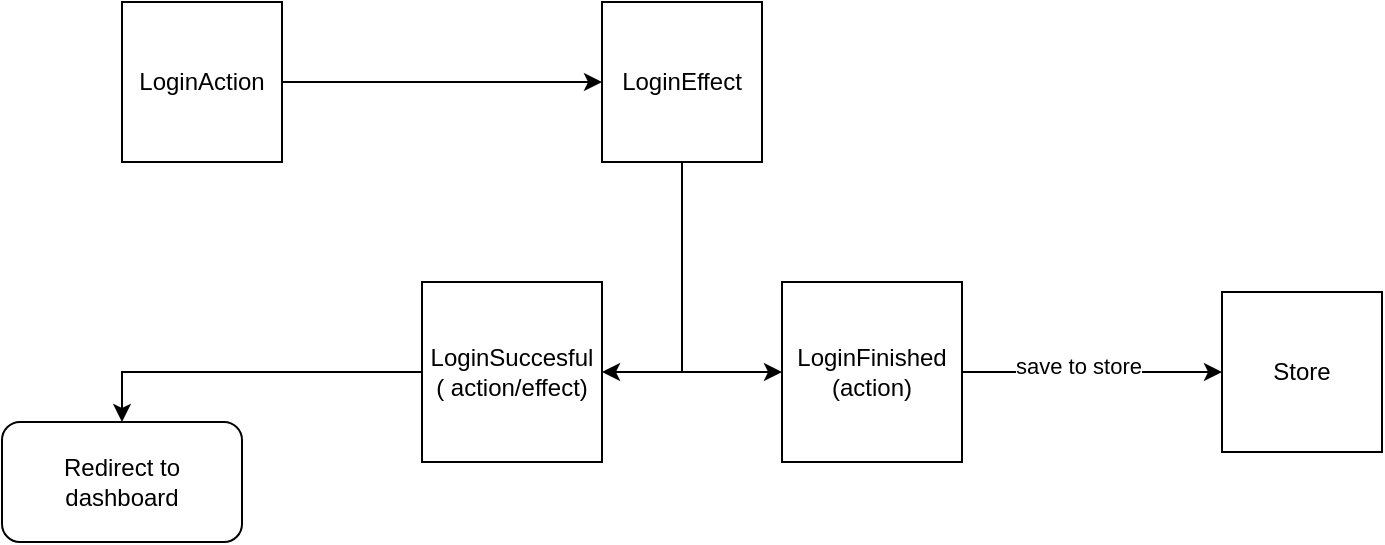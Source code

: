 <mxfile version="13.1.3">
    <diagram id="6hGFLwfOUW9BJ-s0fimq" name="Page-1">
        <mxGraphModel dx="1759" dy="815" grid="1" gridSize="10" guides="1" tooltips="1" connect="1" arrows="1" fold="1" page="1" pageScale="1" pageWidth="827" pageHeight="1169" math="0" shadow="0">
            <root>
                <mxCell id="0"/>
                <mxCell id="1" parent="0"/>
                <mxCell id="4" style="edgeStyle=orthogonalEdgeStyle;rounded=0;orthogonalLoop=1;jettySize=auto;html=1;entryX=0;entryY=0.5;entryDx=0;entryDy=0;" edge="1" parent="1" source="2" target="3">
                    <mxGeometry relative="1" as="geometry"/>
                </mxCell>
                <mxCell id="2" value="LoginAction" style="whiteSpace=wrap;html=1;aspect=fixed;" vertex="1" parent="1">
                    <mxGeometry x="150" y="140" width="80" height="80" as="geometry"/>
                </mxCell>
                <mxCell id="11" style="edgeStyle=orthogonalEdgeStyle;rounded=0;orthogonalLoop=1;jettySize=auto;html=1;entryX=0;entryY=0.5;entryDx=0;entryDy=0;exitX=0.5;exitY=1;exitDx=0;exitDy=0;" edge="1" parent="1" source="3" target="5">
                    <mxGeometry relative="1" as="geometry">
                        <mxPoint x="430" y="230" as="sourcePoint"/>
                    </mxGeometry>
                </mxCell>
                <mxCell id="12" style="edgeStyle=orthogonalEdgeStyle;rounded=0;orthogonalLoop=1;jettySize=auto;html=1;entryX=1;entryY=0.5;entryDx=0;entryDy=0;" edge="1" parent="1" source="3" target="7">
                    <mxGeometry relative="1" as="geometry"/>
                </mxCell>
                <mxCell id="3" value="LoginEffect" style="whiteSpace=wrap;html=1;aspect=fixed;" vertex="1" parent="1">
                    <mxGeometry x="390" y="140" width="80" height="80" as="geometry"/>
                </mxCell>
                <mxCell id="8" style="edgeStyle=orthogonalEdgeStyle;rounded=0;orthogonalLoop=1;jettySize=auto;html=1;entryX=0;entryY=0.5;entryDx=0;entryDy=0;" edge="1" parent="1" source="5" target="6">
                    <mxGeometry relative="1" as="geometry"/>
                </mxCell>
                <mxCell id="9" value="save to store" style="edgeLabel;html=1;align=center;verticalAlign=middle;resizable=0;points=[];" vertex="1" connectable="0" parent="8">
                    <mxGeometry x="-0.109" y="3" relative="1" as="geometry">
                        <mxPoint as="offset"/>
                    </mxGeometry>
                </mxCell>
                <mxCell id="5" value="LoginFinished (action)" style="whiteSpace=wrap;html=1;aspect=fixed;" vertex="1" parent="1">
                    <mxGeometry x="480" y="280" width="90" height="90" as="geometry"/>
                </mxCell>
                <mxCell id="6" value="Store" style="whiteSpace=wrap;html=1;aspect=fixed;" vertex="1" parent="1">
                    <mxGeometry x="700" y="285" width="80" height="80" as="geometry"/>
                </mxCell>
                <mxCell id="14" style="edgeStyle=orthogonalEdgeStyle;rounded=0;orthogonalLoop=1;jettySize=auto;html=1;entryX=0.5;entryY=0;entryDx=0;entryDy=0;" edge="1" parent="1" source="7" target="13">
                    <mxGeometry relative="1" as="geometry"/>
                </mxCell>
                <mxCell id="7" value="LoginSuccesful ( action/effect)" style="whiteSpace=wrap;html=1;aspect=fixed;" vertex="1" parent="1">
                    <mxGeometry x="300" y="280" width="90" height="90" as="geometry"/>
                </mxCell>
                <mxCell id="13" value="Redirect to dashboard" style="rounded=1;whiteSpace=wrap;html=1;" vertex="1" parent="1">
                    <mxGeometry x="90" y="350" width="120" height="60" as="geometry"/>
                </mxCell>
            </root>
        </mxGraphModel>
    </diagram>
</mxfile>